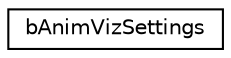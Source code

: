 digraph G
{
  edge [fontname="Helvetica",fontsize="10",labelfontname="Helvetica",labelfontsize="10"];
  node [fontname="Helvetica",fontsize="10",shape=record];
  rankdir=LR;
  Node1 [label="bAnimVizSettings",height=0.2,width=0.4,color="black", fillcolor="white", style="filled",URL="$db/de3/structbAnimVizSettings.html"];
}

